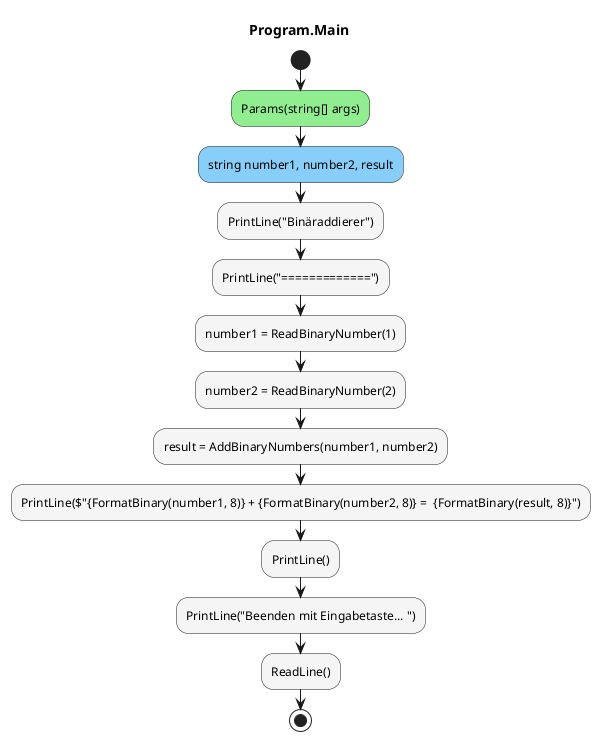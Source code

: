 @startuml Program.Main
title Program.Main
start
#LightGreen:Params(string[] args);
#LightSkyBlue:string number1, number2, result;
#WhiteSmoke:PrintLine("Binäraddierer");
#WhiteSmoke:PrintLine("=============");
#WhiteSmoke:number1 = ReadBinaryNumber(1);
#WhiteSmoke:number2 = ReadBinaryNumber(2);
#WhiteSmoke:result = AddBinaryNumbers(number1, number2);
#WhiteSmoke:PrintLine($"{FormatBinary(number1, 8)} + {FormatBinary(number2, 8)} =  {FormatBinary(result, 8)}");
#WhiteSmoke:PrintLine();
#WhiteSmoke:PrintLine("Beenden mit Eingabetaste... ");
#WhiteSmoke:ReadLine();
stop
@enduml
